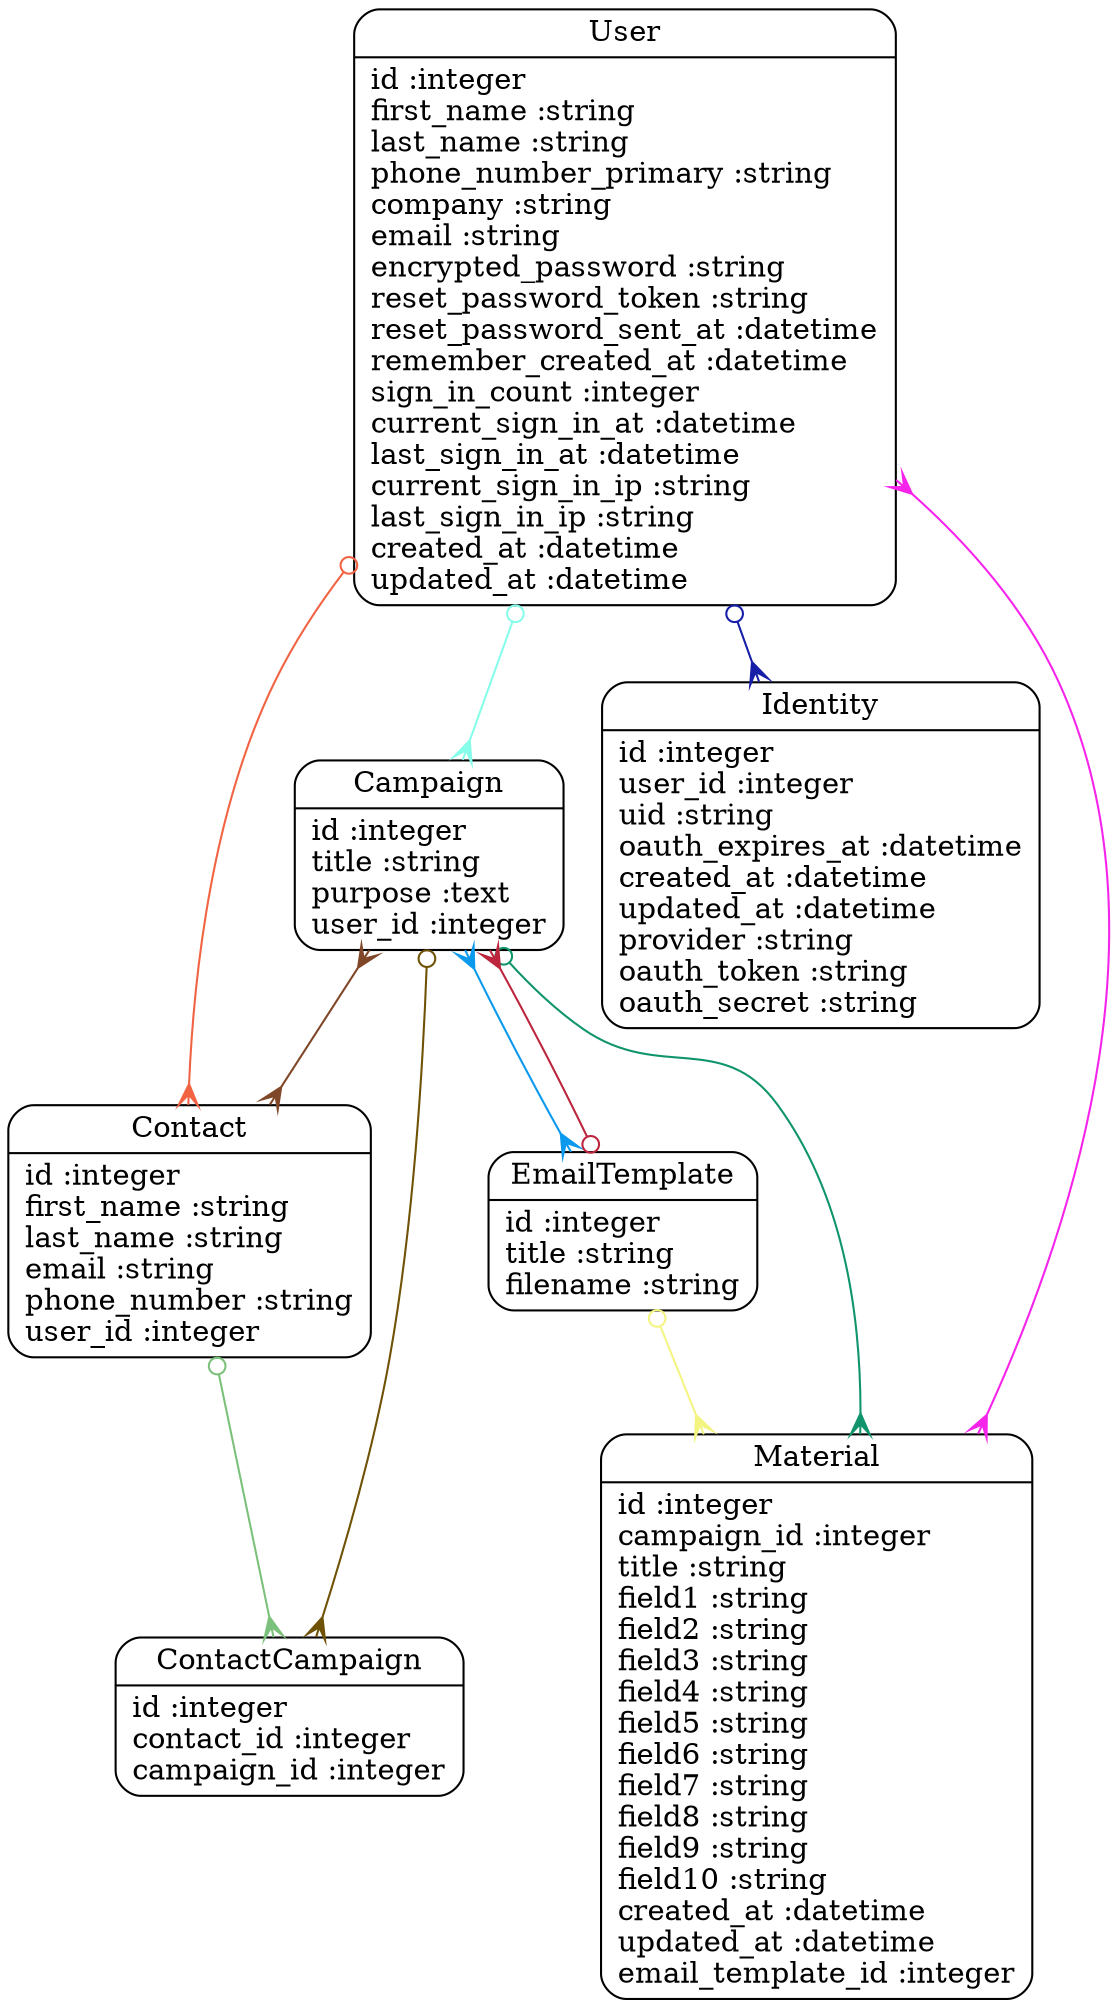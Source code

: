 digraph models_diagram {
	graph[overlap=false, splines=true]
	"Campaign" [shape=Mrecord, label="{Campaign|id :integer\ltitle :string\lpurpose :text\luser_id :integer\l}"]
	"Contact" [shape=Mrecord, label="{Contact|id :integer\lfirst_name :string\llast_name :string\lemail :string\lphone_number :string\luser_id :integer\l}"]
	"ContactCampaign" [shape=Mrecord, label="{ContactCampaign|id :integer\lcontact_id :integer\lcampaign_id :integer\l}"]
	"EmailTemplate" [shape=Mrecord, label="{EmailTemplate|id :integer\ltitle :string\lfilename :string\l}"]
	"Identity" [shape=Mrecord, label="{Identity|id :integer\luser_id :integer\luid :string\loauth_expires_at :datetime\lcreated_at :datetime\lupdated_at :datetime\lprovider :string\loauth_token :string\loauth_secret :string\l}"]
	"Material" [shape=Mrecord, label="{Material|id :integer\lcampaign_id :integer\ltitle :string\lfield1 :string\lfield2 :string\lfield3 :string\lfield4 :string\lfield5 :string\lfield6 :string\lfield7 :string\lfield8 :string\lfield9 :string\lfield10 :string\lcreated_at :datetime\lupdated_at :datetime\lemail_template_id :integer\l}"]
	"User" [shape=Mrecord, label="{User|id :integer\lfirst_name :string\llast_name :string\lphone_number_primary :string\lcompany :string\lemail :string\lencrypted_password :string\lreset_password_token :string\lreset_password_sent_at :datetime\lremember_created_at :datetime\lsign_in_count :integer\lcurrent_sign_in_at :datetime\llast_sign_in_at :datetime\lcurrent_sign_in_ip :string\llast_sign_in_ip :string\lcreated_at :datetime\lupdated_at :datetime\l}"]
	"Campaign" -> "ContactCampaign" [arrowtail=odot, arrowhead=crow, dir=both color="#6F5206"]
	"Campaign" -> "Contact" [arrowtail=crow, arrowhead=crow, dir=both color="#804628"]
	"Campaign" -> "Material" [arrowtail=odot, arrowhead=crow, dir=both color="#0F946C"]
	"Campaign" -> "EmailTemplate" [arrowtail=crow, arrowhead=crow, dir=both color="#0A99EC"]
	"Contact" -> "ContactCampaign" [arrowtail=odot, arrowhead=crow, dir=both color="#7CC17B"]
	"EmailTemplate" -> "Campaign" [arrowtail=odot, arrowhead=crow, dir=both color="#BD253D"]
	"EmailTemplate" -> "Material" [arrowtail=odot, arrowhead=crow, dir=both color="#F4F482"]
	"User" -> "Identity" [arrowtail=odot, arrowhead=crow, dir=both color="#171EA8"]
	"User" -> "Contact" [arrowtail=odot, arrowhead=crow, dir=both color="#F16343"]
	"User" -> "Campaign" [arrowtail=odot, arrowhead=crow, dir=both color="#86FEE9"]
	"User" -> "Material" [arrowtail=crow, arrowhead=crow, dir=both color="#F624EB"]
}
